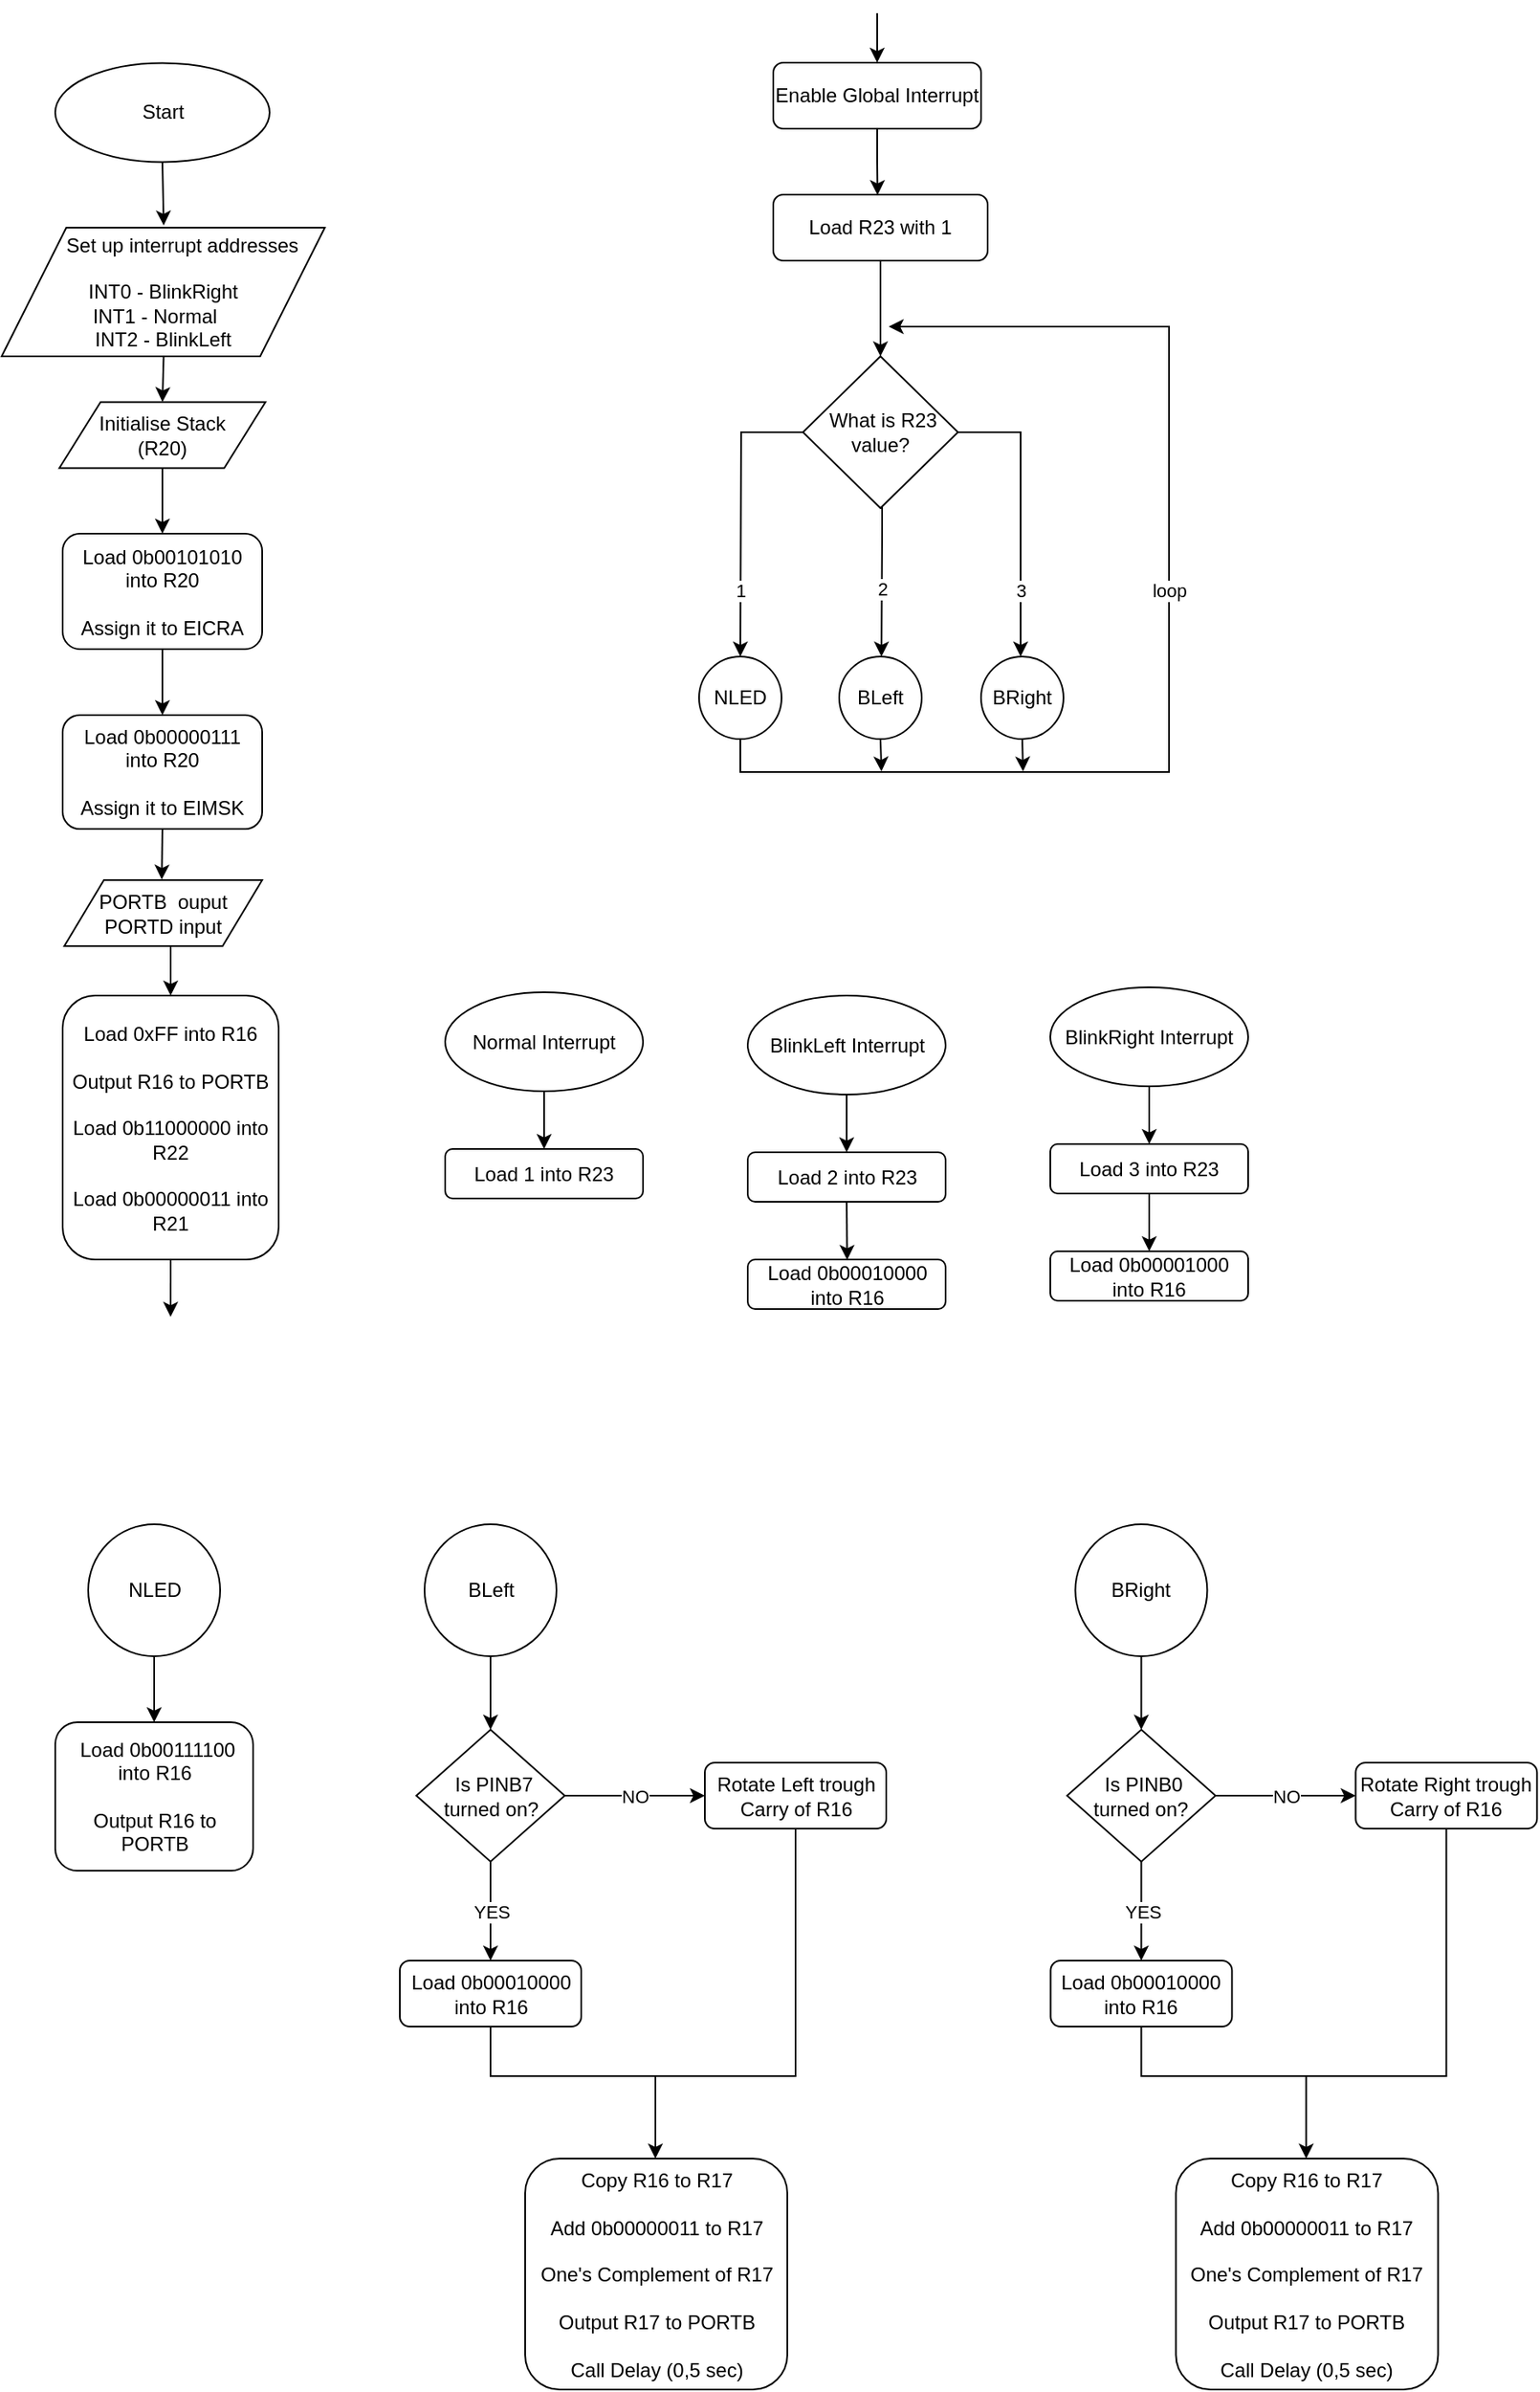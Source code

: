 <mxfile version="12.0.0" type="device" pages="1"><diagram id="UYL8nQaO6ZOHlykiG7JS" name="Page-1"><mxGraphModel dx="1707" dy="890" grid="1" gridSize="10" guides="1" tooltips="1" connect="1" arrows="1" fold="1" page="1" pageScale="1" pageWidth="827" pageHeight="1169" math="0" shadow="0"><root><mxCell id="0"/><mxCell id="1" parent="0"/><mxCell id="Uk-MBhMyd83yz6O7VXXM-52" style="edgeStyle=orthogonalEdgeStyle;rounded=0;orthogonalLoop=1;jettySize=auto;html=1;exitX=0.5;exitY=1;exitDx=0;exitDy=0;entryX=0.5;entryY=0;entryDx=0;entryDy=0;" edge="1" parent="1" source="Uk-MBhMyd83yz6O7VXXM-47"><mxGeometry relative="1" as="geometry"><mxPoint x="107.294" y="138.676" as="targetPoint"/></mxGeometry></mxCell><mxCell id="Uk-MBhMyd83yz6O7VXXM-47" value="Start" style="ellipse;whiteSpace=wrap;html=1;" vertex="1" parent="1"><mxGeometry x="41.5" y="40.206" width="130" height="60" as="geometry"/></mxCell><mxCell id="Uk-MBhMyd83yz6O7VXXM-56" style="edgeStyle=orthogonalEdgeStyle;rounded=0;orthogonalLoop=1;jettySize=auto;html=1;exitX=0.5;exitY=1;exitDx=0;exitDy=0;entryX=0.5;entryY=0;entryDx=0;entryDy=0;" edge="1" parent="1" source="Uk-MBhMyd83yz6O7VXXM-48" target="Uk-MBhMyd83yz6O7VXXM-55"><mxGeometry relative="1" as="geometry"/></mxCell><mxCell id="Uk-MBhMyd83yz6O7VXXM-48" value="Initialise Stack&lt;br&gt;(R20)" style="shape=parallelogram;perimeter=parallelogramPerimeter;whiteSpace=wrap;html=1;" vertex="1" parent="1"><mxGeometry x="44" y="245.706" width="125" height="40" as="geometry"/></mxCell><mxCell id="Uk-MBhMyd83yz6O7VXXM-53" style="edgeStyle=orthogonalEdgeStyle;rounded=0;orthogonalLoop=1;jettySize=auto;html=1;exitX=0.5;exitY=1;exitDx=0;exitDy=0;entryX=0.5;entryY=0;entryDx=0;entryDy=0;" edge="1" parent="1" target="Uk-MBhMyd83yz6O7VXXM-48"><mxGeometry relative="1" as="geometry"><mxPoint x="107.294" y="216.324" as="sourcePoint"/></mxGeometry></mxCell><mxCell id="Uk-MBhMyd83yz6O7VXXM-49" value="&amp;nbsp; &amp;nbsp; &amp;nbsp; &amp;nbsp;Set up interrupt addresses&lt;br&gt;&lt;br&gt;INT0 - BlinkRight&lt;br&gt;INT1 - Normal&amp;nbsp; &amp;nbsp;&lt;br&gt;INT2 - BlinkLeft" style="shape=parallelogram;perimeter=parallelogramPerimeter;whiteSpace=wrap;html=1;" vertex="1" parent="1"><mxGeometry x="9" y="140" width="196" height="78" as="geometry"/></mxCell><mxCell id="Uk-MBhMyd83yz6O7VXXM-58" style="edgeStyle=orthogonalEdgeStyle;rounded=0;orthogonalLoop=1;jettySize=auto;html=1;exitX=0.5;exitY=1;exitDx=0;exitDy=0;entryX=0.5;entryY=0;entryDx=0;entryDy=0;" edge="1" parent="1" source="Uk-MBhMyd83yz6O7VXXM-55" target="Uk-MBhMyd83yz6O7VXXM-57"><mxGeometry relative="1" as="geometry"/></mxCell><mxCell id="Uk-MBhMyd83yz6O7VXXM-55" value="Load 0b00101010&lt;br&gt;into R20&lt;br&gt;&lt;br&gt;Assign it to EICRA" style="rounded=1;whiteSpace=wrap;html=1;" vertex="1" parent="1"><mxGeometry x="46" y="325.5" width="121" height="70" as="geometry"/></mxCell><mxCell id="Uk-MBhMyd83yz6O7VXXM-60" style="edgeStyle=orthogonalEdgeStyle;rounded=0;orthogonalLoop=1;jettySize=auto;html=1;exitX=0.5;exitY=1;exitDx=0;exitDy=0;entryX=0.5;entryY=0;entryDx=0;entryDy=0;" edge="1" parent="1" source="Uk-MBhMyd83yz6O7VXXM-57"><mxGeometry relative="1" as="geometry"><mxPoint x="106.118" y="535.147" as="targetPoint"/></mxGeometry></mxCell><mxCell id="Uk-MBhMyd83yz6O7VXXM-57" value="Load 0b00000111&lt;br&gt;into R20&lt;br&gt;&lt;br&gt;Assign it to EIMSK" style="rounded=1;whiteSpace=wrap;html=1;" vertex="1" parent="1"><mxGeometry x="46" y="435.5" width="121" height="69" as="geometry"/></mxCell><mxCell id="Uk-MBhMyd83yz6O7VXXM-63" style="edgeStyle=orthogonalEdgeStyle;rounded=0;orthogonalLoop=1;jettySize=auto;html=1;exitX=0.5;exitY=1;exitDx=0;exitDy=0;entryX=0.5;entryY=0;entryDx=0;entryDy=0;" edge="1" parent="1" source="Uk-MBhMyd83yz6O7VXXM-61" target="Uk-MBhMyd83yz6O7VXXM-62"><mxGeometry relative="1" as="geometry"/></mxCell><mxCell id="Uk-MBhMyd83yz6O7VXXM-61" value="PORTB&amp;nbsp; ouput&lt;br&gt;PORTD input" style="shape=parallelogram;perimeter=parallelogramPerimeter;whiteSpace=wrap;html=1;" vertex="1" parent="1"><mxGeometry x="47" y="535.5" width="120" height="40" as="geometry"/></mxCell><mxCell id="Uk-MBhMyd83yz6O7VXXM-66" style="edgeStyle=orthogonalEdgeStyle;rounded=0;orthogonalLoop=1;jettySize=auto;html=1;exitX=0.5;exitY=1;exitDx=0;exitDy=0;" edge="1" parent="1" source="Uk-MBhMyd83yz6O7VXXM-62"><mxGeometry relative="1" as="geometry"><mxPoint x="111.471" y="800.235" as="targetPoint"/></mxGeometry></mxCell><mxCell id="Uk-MBhMyd83yz6O7VXXM-62" value="Load 0xFF into R16&lt;br&gt;&lt;br&gt;Output R16 to PORTB&lt;br&gt;&lt;br&gt;Load 0b11000000 into R22&lt;br&gt;&lt;br&gt;Load 0b00000011 into R21" style="rounded=1;whiteSpace=wrap;html=1;" vertex="1" parent="1"><mxGeometry x="46" y="605.5" width="131" height="160" as="geometry"/></mxCell><mxCell id="Uk-MBhMyd83yz6O7VXXM-71" style="edgeStyle=orthogonalEdgeStyle;rounded=0;orthogonalLoop=1;jettySize=auto;html=1;exitX=0.5;exitY=1;exitDx=0;exitDy=0;" edge="1" parent="1" source="Uk-MBhMyd83yz6O7VXXM-64"><mxGeometry relative="1" as="geometry"><mxPoint x="540.235" y="120.235" as="targetPoint"/></mxGeometry></mxCell><mxCell id="Uk-MBhMyd83yz6O7VXXM-64" value="Enable Global Interrupt" style="rounded=1;whiteSpace=wrap;html=1;" vertex="1" parent="1"><mxGeometry x="477" y="40" width="126" height="40" as="geometry"/></mxCell><mxCell id="Uk-MBhMyd83yz6O7VXXM-68" value="" style="endArrow=classic;html=1;entryX=0.5;entryY=0;entryDx=0;entryDy=0;" edge="1" parent="1" target="Uk-MBhMyd83yz6O7VXXM-64"><mxGeometry width="50" height="50" relative="1" as="geometry"><mxPoint x="540" y="10" as="sourcePoint"/><mxPoint x="383" y="10" as="targetPoint"/></mxGeometry></mxCell><mxCell id="Uk-MBhMyd83yz6O7VXXM-73" style="edgeStyle=orthogonalEdgeStyle;rounded=0;orthogonalLoop=1;jettySize=auto;html=1;exitX=0.5;exitY=1;exitDx=0;exitDy=0;" edge="1" parent="1" source="Uk-MBhMyd83yz6O7VXXM-72" target="Uk-MBhMyd83yz6O7VXXM-74"><mxGeometry relative="1" as="geometry"><mxPoint x="542.588" y="210" as="targetPoint"/></mxGeometry></mxCell><mxCell id="Uk-MBhMyd83yz6O7VXXM-72" value="Load R23 with 1" style="rounded=1;whiteSpace=wrap;html=1;" vertex="1" parent="1"><mxGeometry x="477" y="120" width="130" height="40" as="geometry"/></mxCell><mxCell id="Uk-MBhMyd83yz6O7VXXM-78" value="1" style="edgeStyle=orthogonalEdgeStyle;rounded=0;orthogonalLoop=1;jettySize=auto;html=1;exitX=0;exitY=0.5;exitDx=0;exitDy=0;" edge="1" parent="1" source="Uk-MBhMyd83yz6O7VXXM-74"><mxGeometry x="0.543" relative="1" as="geometry"><mxPoint x="457" y="400" as="targetPoint"/><mxPoint as="offset"/></mxGeometry></mxCell><mxCell id="Uk-MBhMyd83yz6O7VXXM-80" value="2" style="edgeStyle=orthogonalEdgeStyle;rounded=0;orthogonalLoop=1;jettySize=auto;html=1;exitX=0.5;exitY=1;exitDx=0;exitDy=0;" edge="1" parent="1" source="Uk-MBhMyd83yz6O7VXXM-74"><mxGeometry x="0.112" relative="1" as="geometry"><mxPoint x="542.588" y="400" as="targetPoint"/><Array as="points"><mxPoint x="543" y="320"/><mxPoint x="543" y="320"/></Array><mxPoint as="offset"/></mxGeometry></mxCell><mxCell id="Uk-MBhMyd83yz6O7VXXM-74" value="&amp;nbsp;What is R23 value?" style="rhombus;whiteSpace=wrap;html=1;" vertex="1" parent="1"><mxGeometry x="495" y="218" width="94" height="92" as="geometry"/></mxCell><mxCell id="Uk-MBhMyd83yz6O7VXXM-81" value="3" style="edgeStyle=orthogonalEdgeStyle;rounded=0;orthogonalLoop=1;jettySize=auto;html=1;exitX=1;exitY=0.5;exitDx=0;exitDy=0;" edge="1" parent="1" source="Uk-MBhMyd83yz6O7VXXM-74"><mxGeometry x="0.541" relative="1" as="geometry"><mxPoint x="627" y="400" as="targetPoint"/><mxPoint x="655.529" y="257.265" as="sourcePoint"/><Array as="points"><mxPoint x="627" y="264"/><mxPoint x="627" y="400"/></Array><mxPoint as="offset"/></mxGeometry></mxCell><mxCell id="Uk-MBhMyd83yz6O7VXXM-112" value="loop" style="edgeStyle=orthogonalEdgeStyle;rounded=0;orthogonalLoop=1;jettySize=auto;html=1;exitX=0.5;exitY=1;exitDx=0;exitDy=0;endArrow=classic;endFill=1;" edge="1" parent="1" source="Uk-MBhMyd83yz6O7VXXM-82"><mxGeometry x="0.084" relative="1" as="geometry"><mxPoint x="547" y="200" as="targetPoint"/><Array as="points"><mxPoint x="457" y="470"/><mxPoint x="717" y="470"/></Array><mxPoint as="offset"/></mxGeometry></mxCell><mxCell id="Uk-MBhMyd83yz6O7VXXM-82" value="NLED" style="ellipse;whiteSpace=wrap;html=1;aspect=fixed;" vertex="1" parent="1"><mxGeometry x="432" y="400" width="50" height="50" as="geometry"/></mxCell><mxCell id="Uk-MBhMyd83yz6O7VXXM-113" style="edgeStyle=orthogonalEdgeStyle;rounded=0;orthogonalLoop=1;jettySize=auto;html=1;exitX=0.5;exitY=1;exitDx=0;exitDy=0;endArrow=classic;endFill=1;" edge="1" parent="1" source="Uk-MBhMyd83yz6O7VXXM-83"><mxGeometry relative="1" as="geometry"><mxPoint x="542.588" y="469.647" as="targetPoint"/></mxGeometry></mxCell><mxCell id="Uk-MBhMyd83yz6O7VXXM-83" value="BLeft" style="ellipse;whiteSpace=wrap;html=1;aspect=fixed;" vertex="1" parent="1"><mxGeometry x="517" y="400" width="50" height="50" as="geometry"/></mxCell><mxCell id="Uk-MBhMyd83yz6O7VXXM-114" style="edgeStyle=orthogonalEdgeStyle;rounded=0;orthogonalLoop=1;jettySize=auto;html=1;exitX=0.5;exitY=1;exitDx=0;exitDy=0;endArrow=classic;endFill=1;" edge="1" parent="1" source="Uk-MBhMyd83yz6O7VXXM-84"><mxGeometry relative="1" as="geometry"><mxPoint x="628.471" y="469.647" as="targetPoint"/></mxGeometry></mxCell><mxCell id="Uk-MBhMyd83yz6O7VXXM-84" value="BRight" style="ellipse;whiteSpace=wrap;html=1;aspect=fixed;" vertex="1" parent="1"><mxGeometry x="603" y="400" width="50" height="50" as="geometry"/></mxCell><mxCell id="Uk-MBhMyd83yz6O7VXXM-116" style="edgeStyle=orthogonalEdgeStyle;rounded=0;orthogonalLoop=1;jettySize=auto;html=1;exitX=0.5;exitY=1;exitDx=0;exitDy=0;endArrow=classic;endFill=1;" edge="1" parent="1" source="Uk-MBhMyd83yz6O7VXXM-115" target="Uk-MBhMyd83yz6O7VXXM-117"><mxGeometry relative="1" as="geometry"><mxPoint x="338.294" y="723.735" as="targetPoint"/></mxGeometry></mxCell><mxCell id="Uk-MBhMyd83yz6O7VXXM-115" value="Normal Interrupt" style="ellipse;whiteSpace=wrap;html=1;" vertex="1" parent="1"><mxGeometry x="278" y="603.5" width="120" height="60" as="geometry"/></mxCell><mxCell id="Uk-MBhMyd83yz6O7VXXM-117" value="Load 1 into R23" style="rounded=1;whiteSpace=wrap;html=1;" vertex="1" parent="1"><mxGeometry x="278" y="698.5" width="120" height="30" as="geometry"/></mxCell><mxCell id="Uk-MBhMyd83yz6O7VXXM-118" style="edgeStyle=orthogonalEdgeStyle;rounded=0;orthogonalLoop=1;jettySize=auto;html=1;exitX=0.5;exitY=1;exitDx=0;exitDy=0;endArrow=classic;endFill=1;" edge="1" source="Uk-MBhMyd83yz6O7VXXM-119" target="Uk-MBhMyd83yz6O7VXXM-120" parent="1"><mxGeometry relative="1" as="geometry"><mxPoint x="521.794" y="725.735" as="targetPoint"/></mxGeometry></mxCell><mxCell id="Uk-MBhMyd83yz6O7VXXM-119" value="BlinkLeft Interrupt" style="ellipse;whiteSpace=wrap;html=1;" vertex="1" parent="1"><mxGeometry x="461.5" y="605.5" width="120" height="60" as="geometry"/></mxCell><mxCell id="Uk-MBhMyd83yz6O7VXXM-125" style="edgeStyle=orthogonalEdgeStyle;rounded=0;orthogonalLoop=1;jettySize=auto;html=1;exitX=0.5;exitY=1;exitDx=0;exitDy=0;endArrow=classic;endFill=1;" edge="1" parent="1" source="Uk-MBhMyd83yz6O7VXXM-120"><mxGeometry relative="1" as="geometry"><mxPoint x="521.794" y="765.735" as="targetPoint"/></mxGeometry></mxCell><mxCell id="Uk-MBhMyd83yz6O7VXXM-120" value="Load 2 into R23" style="rounded=1;whiteSpace=wrap;html=1;" vertex="1" parent="1"><mxGeometry x="461.5" y="700.5" width="120" height="30" as="geometry"/></mxCell><mxCell id="Uk-MBhMyd83yz6O7VXXM-122" style="edgeStyle=orthogonalEdgeStyle;rounded=0;orthogonalLoop=1;jettySize=auto;html=1;exitX=0.5;exitY=1;exitDx=0;exitDy=0;endArrow=classic;endFill=1;" edge="1" source="Uk-MBhMyd83yz6O7VXXM-123" target="Uk-MBhMyd83yz6O7VXXM-124" parent="1"><mxGeometry relative="1" as="geometry"><mxPoint x="705.294" y="720.735" as="targetPoint"/></mxGeometry></mxCell><mxCell id="Uk-MBhMyd83yz6O7VXXM-123" value="BlinkRight Interrupt" style="ellipse;whiteSpace=wrap;html=1;" vertex="1" parent="1"><mxGeometry x="645" y="600.5" width="120" height="60" as="geometry"/></mxCell><mxCell id="Uk-MBhMyd83yz6O7VXXM-128" style="edgeStyle=orthogonalEdgeStyle;rounded=0;orthogonalLoop=1;jettySize=auto;html=1;exitX=0.5;exitY=1;exitDx=0;exitDy=0;entryX=0.5;entryY=0;entryDx=0;entryDy=0;endArrow=classic;endFill=1;" edge="1" parent="1" source="Uk-MBhMyd83yz6O7VXXM-124" target="Uk-MBhMyd83yz6O7VXXM-127"><mxGeometry relative="1" as="geometry"/></mxCell><mxCell id="Uk-MBhMyd83yz6O7VXXM-124" value="Load 3 into R23" style="rounded=1;whiteSpace=wrap;html=1;" vertex="1" parent="1"><mxGeometry x="645" y="695.5" width="120" height="30" as="geometry"/></mxCell><mxCell id="Uk-MBhMyd83yz6O7VXXM-126" value="Load 0b00010000 into R16" style="rounded=1;whiteSpace=wrap;html=1;" vertex="1" parent="1"><mxGeometry x="461.5" y="765.5" width="120" height="30" as="geometry"/></mxCell><mxCell id="Uk-MBhMyd83yz6O7VXXM-127" value="Load 0b00001000 into R16" style="rounded=1;whiteSpace=wrap;html=1;" vertex="1" parent="1"><mxGeometry x="645" y="760.5" width="120" height="30" as="geometry"/></mxCell><mxCell id="Uk-MBhMyd83yz6O7VXXM-132" style="edgeStyle=orthogonalEdgeStyle;rounded=0;orthogonalLoop=1;jettySize=auto;html=1;exitX=0.5;exitY=1;exitDx=0;exitDy=0;entryX=0.5;entryY=0;entryDx=0;entryDy=0;endArrow=classic;endFill=1;" edge="1" parent="1" source="Uk-MBhMyd83yz6O7VXXM-129" target="Uk-MBhMyd83yz6O7VXXM-131"><mxGeometry relative="1" as="geometry"/></mxCell><mxCell id="Uk-MBhMyd83yz6O7VXXM-129" value="NLED" style="ellipse;whiteSpace=wrap;html=1;aspect=fixed;" vertex="1" parent="1"><mxGeometry x="61.5" y="926.0" width="80" height="80" as="geometry"/></mxCell><mxCell id="Uk-MBhMyd83yz6O7VXXM-131" value="&amp;nbsp;Load 0b00111100 into R16&lt;br&gt;&lt;br&gt;Output R16 to PORTB" style="rounded=1;whiteSpace=wrap;html=1;" vertex="1" parent="1"><mxGeometry x="41.5" y="1046.0" width="120" height="90" as="geometry"/></mxCell><mxCell id="Uk-MBhMyd83yz6O7VXXM-135" style="edgeStyle=orthogonalEdgeStyle;rounded=0;orthogonalLoop=1;jettySize=auto;html=1;exitX=0.5;exitY=1;exitDx=0;exitDy=0;endArrow=classic;endFill=1;entryX=0.5;entryY=0;entryDx=0;entryDy=0;" edge="1" parent="1" source="Uk-MBhMyd83yz6O7VXXM-134" target="Uk-MBhMyd83yz6O7VXXM-136"><mxGeometry relative="1" as="geometry"><mxPoint x="305.794" y="1070.5" as="targetPoint"/></mxGeometry></mxCell><mxCell id="Uk-MBhMyd83yz6O7VXXM-134" value="BLeft" style="ellipse;whiteSpace=wrap;html=1;aspect=fixed;" vertex="1" parent="1"><mxGeometry x="265.5" y="926" width="80" height="80" as="geometry"/></mxCell><mxCell id="Uk-MBhMyd83yz6O7VXXM-137" value="NO" style="edgeStyle=orthogonalEdgeStyle;rounded=0;orthogonalLoop=1;jettySize=auto;html=1;exitX=1;exitY=0.5;exitDx=0;exitDy=0;endArrow=classic;endFill=1;" edge="1" parent="1" source="Uk-MBhMyd83yz6O7VXXM-136"><mxGeometry relative="1" as="geometry"><mxPoint x="435.5" y="1090.5" as="targetPoint"/></mxGeometry></mxCell><mxCell id="Uk-MBhMyd83yz6O7VXXM-142" value="YES" style="edgeStyle=orthogonalEdgeStyle;rounded=0;orthogonalLoop=1;jettySize=auto;html=1;exitX=0.5;exitY=1;exitDx=0;exitDy=0;endArrow=classic;endFill=1;" edge="1" parent="1" source="Uk-MBhMyd83yz6O7VXXM-136"><mxGeometry relative="1" as="geometry"><mxPoint x="305.5" y="1190.5" as="targetPoint"/></mxGeometry></mxCell><mxCell id="Uk-MBhMyd83yz6O7VXXM-136" value="&amp;nbsp;Is PINB7 turned on?" style="rhombus;whiteSpace=wrap;html=1;" vertex="1" parent="1"><mxGeometry x="260.5" y="1050.5" width="90" height="80" as="geometry"/></mxCell><mxCell id="Uk-MBhMyd83yz6O7VXXM-146" style="edgeStyle=orthogonalEdgeStyle;rounded=0;orthogonalLoop=1;jettySize=auto;html=1;exitX=0.5;exitY=1;exitDx=0;exitDy=0;endArrow=none;endFill=0;" edge="1" parent="1" source="Uk-MBhMyd83yz6O7VXXM-141"><mxGeometry relative="1" as="geometry"><mxPoint x="385.5" y="1260.5" as="targetPoint"/><Array as="points"><mxPoint x="490.5" y="1260.5"/></Array></mxGeometry></mxCell><mxCell id="Uk-MBhMyd83yz6O7VXXM-141" value="Rotate Left trough Carry of R16" style="rounded=1;whiteSpace=wrap;html=1;" vertex="1" parent="1"><mxGeometry x="435.5" y="1070.5" width="110" height="40" as="geometry"/></mxCell><mxCell id="Uk-MBhMyd83yz6O7VXXM-145" style="edgeStyle=orthogonalEdgeStyle;rounded=0;orthogonalLoop=1;jettySize=auto;html=1;exitX=0.5;exitY=1;exitDx=0;exitDy=0;endArrow=classic;endFill=1;" edge="1" parent="1" source="Uk-MBhMyd83yz6O7VXXM-144"><mxGeometry relative="1" as="geometry"><mxPoint x="405.5" y="1310.5" as="targetPoint"/><Array as="points"><mxPoint x="305.5" y="1260.5"/><mxPoint x="405.5" y="1260.5"/><mxPoint x="405.5" y="1300.5"/></Array></mxGeometry></mxCell><mxCell id="Uk-MBhMyd83yz6O7VXXM-144" value="Load 0b00010000 into R16" style="rounded=1;whiteSpace=wrap;html=1;" vertex="1" parent="1"><mxGeometry x="250.5" y="1190.5" width="110" height="40" as="geometry"/></mxCell><mxCell id="Uk-MBhMyd83yz6O7VXXM-147" value="Copy R16 to R17&lt;br&gt;&lt;br&gt;Add 0b00000011 to R17&lt;br&gt;&lt;br&gt;One's Complement of R17&lt;br&gt;&lt;br&gt;Output R17 to PORTB&lt;br&gt;&lt;br&gt;Call Delay (0,5 sec)" style="rounded=1;whiteSpace=wrap;html=1;" vertex="1" parent="1"><mxGeometry x="326.5" y="1310.5" width="159" height="140" as="geometry"/></mxCell><mxCell id="Uk-MBhMyd83yz6O7VXXM-149" style="edgeStyle=orthogonalEdgeStyle;rounded=0;orthogonalLoop=1;jettySize=auto;html=1;exitX=0.5;exitY=1;exitDx=0;exitDy=0;endArrow=classic;endFill=1;entryX=0.5;entryY=0;entryDx=0;entryDy=0;" edge="1" source="Uk-MBhMyd83yz6O7VXXM-150" target="Uk-MBhMyd83yz6O7VXXM-153" parent="1"><mxGeometry relative="1" as="geometry"><mxPoint x="700.494" y="1070.5" as="targetPoint"/></mxGeometry></mxCell><mxCell id="Uk-MBhMyd83yz6O7VXXM-150" value="BRight" style="ellipse;whiteSpace=wrap;html=1;aspect=fixed;" vertex="1" parent="1"><mxGeometry x="660.2" y="926" width="80" height="80" as="geometry"/></mxCell><mxCell id="Uk-MBhMyd83yz6O7VXXM-151" value="NO" style="edgeStyle=orthogonalEdgeStyle;rounded=0;orthogonalLoop=1;jettySize=auto;html=1;exitX=1;exitY=0.5;exitDx=0;exitDy=0;endArrow=classic;endFill=1;" edge="1" source="Uk-MBhMyd83yz6O7VXXM-153" parent="1"><mxGeometry relative="1" as="geometry"><mxPoint x="830.2" y="1090.5" as="targetPoint"/></mxGeometry></mxCell><mxCell id="Uk-MBhMyd83yz6O7VXXM-152" value="YES" style="edgeStyle=orthogonalEdgeStyle;rounded=0;orthogonalLoop=1;jettySize=auto;html=1;exitX=0.5;exitY=1;exitDx=0;exitDy=0;endArrow=classic;endFill=1;" edge="1" source="Uk-MBhMyd83yz6O7VXXM-153" parent="1"><mxGeometry relative="1" as="geometry"><mxPoint x="700.2" y="1190.5" as="targetPoint"/></mxGeometry></mxCell><mxCell id="Uk-MBhMyd83yz6O7VXXM-153" value="&amp;nbsp;Is PINB0 turned on?" style="rhombus;whiteSpace=wrap;html=1;" vertex="1" parent="1"><mxGeometry x="655.2" y="1050.5" width="90" height="80" as="geometry"/></mxCell><mxCell id="Uk-MBhMyd83yz6O7VXXM-154" style="edgeStyle=orthogonalEdgeStyle;rounded=0;orthogonalLoop=1;jettySize=auto;html=1;exitX=0.5;exitY=1;exitDx=0;exitDy=0;endArrow=none;endFill=0;" edge="1" source="Uk-MBhMyd83yz6O7VXXM-155" parent="1"><mxGeometry relative="1" as="geometry"><mxPoint x="780.2" y="1260.5" as="targetPoint"/><Array as="points"><mxPoint x="885.2" y="1260.5"/></Array></mxGeometry></mxCell><mxCell id="Uk-MBhMyd83yz6O7VXXM-155" value="Rotate Right trough Carry of R16" style="rounded=1;whiteSpace=wrap;html=1;" vertex="1" parent="1"><mxGeometry x="830.2" y="1070.5" width="110" height="40" as="geometry"/></mxCell><mxCell id="Uk-MBhMyd83yz6O7VXXM-156" style="edgeStyle=orthogonalEdgeStyle;rounded=0;orthogonalLoop=1;jettySize=auto;html=1;exitX=0.5;exitY=1;exitDx=0;exitDy=0;endArrow=classic;endFill=1;" edge="1" source="Uk-MBhMyd83yz6O7VXXM-157" parent="1"><mxGeometry relative="1" as="geometry"><mxPoint x="800.2" y="1310.5" as="targetPoint"/><Array as="points"><mxPoint x="700.2" y="1260.5"/><mxPoint x="800.2" y="1260.5"/><mxPoint x="800.2" y="1300.5"/></Array></mxGeometry></mxCell><mxCell id="Uk-MBhMyd83yz6O7VXXM-157" value="Load 0b00010000 into R16" style="rounded=1;whiteSpace=wrap;html=1;" vertex="1" parent="1"><mxGeometry x="645.2" y="1190.5" width="110" height="40" as="geometry"/></mxCell><mxCell id="Uk-MBhMyd83yz6O7VXXM-158" value="Copy R16 to R17&lt;br&gt;&lt;br&gt;Add 0b00000011 to R17&lt;br&gt;&lt;br&gt;One's Complement of R17&lt;br&gt;&lt;br&gt;Output R17 to PORTB&lt;br&gt;&lt;br&gt;Call Delay (0,5 sec)" style="rounded=1;whiteSpace=wrap;html=1;" vertex="1" parent="1"><mxGeometry x="721.2" y="1310.5" width="159" height="140" as="geometry"/></mxCell></root></mxGraphModel></diagram></mxfile>